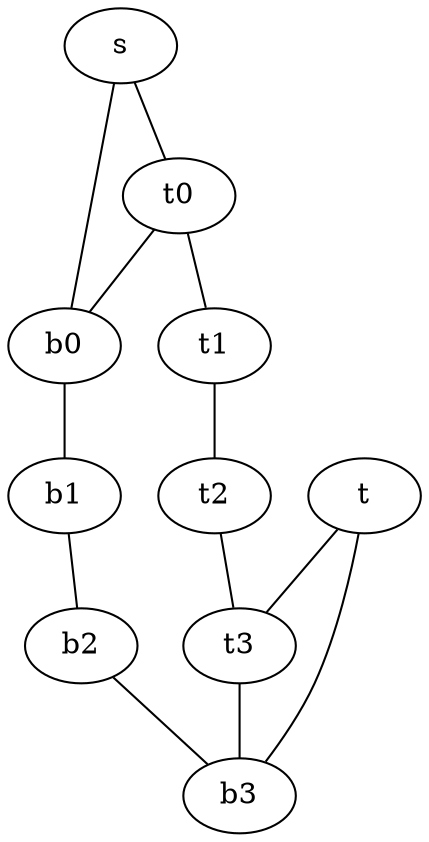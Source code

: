 strict graph  {
s;
t;
t0;
t1;
t2;
t3;
b0;
b1;
b2;
b3;
s -- t0;
s -- b0;
t -- t3;
t -- b3;
t0 -- b0;
t0 -- t1;
t1 -- t2;
t2 -- t3;
t3 -- b3;
b0 -- b1;
b1 -- b2;
b2 -- b3;
}
